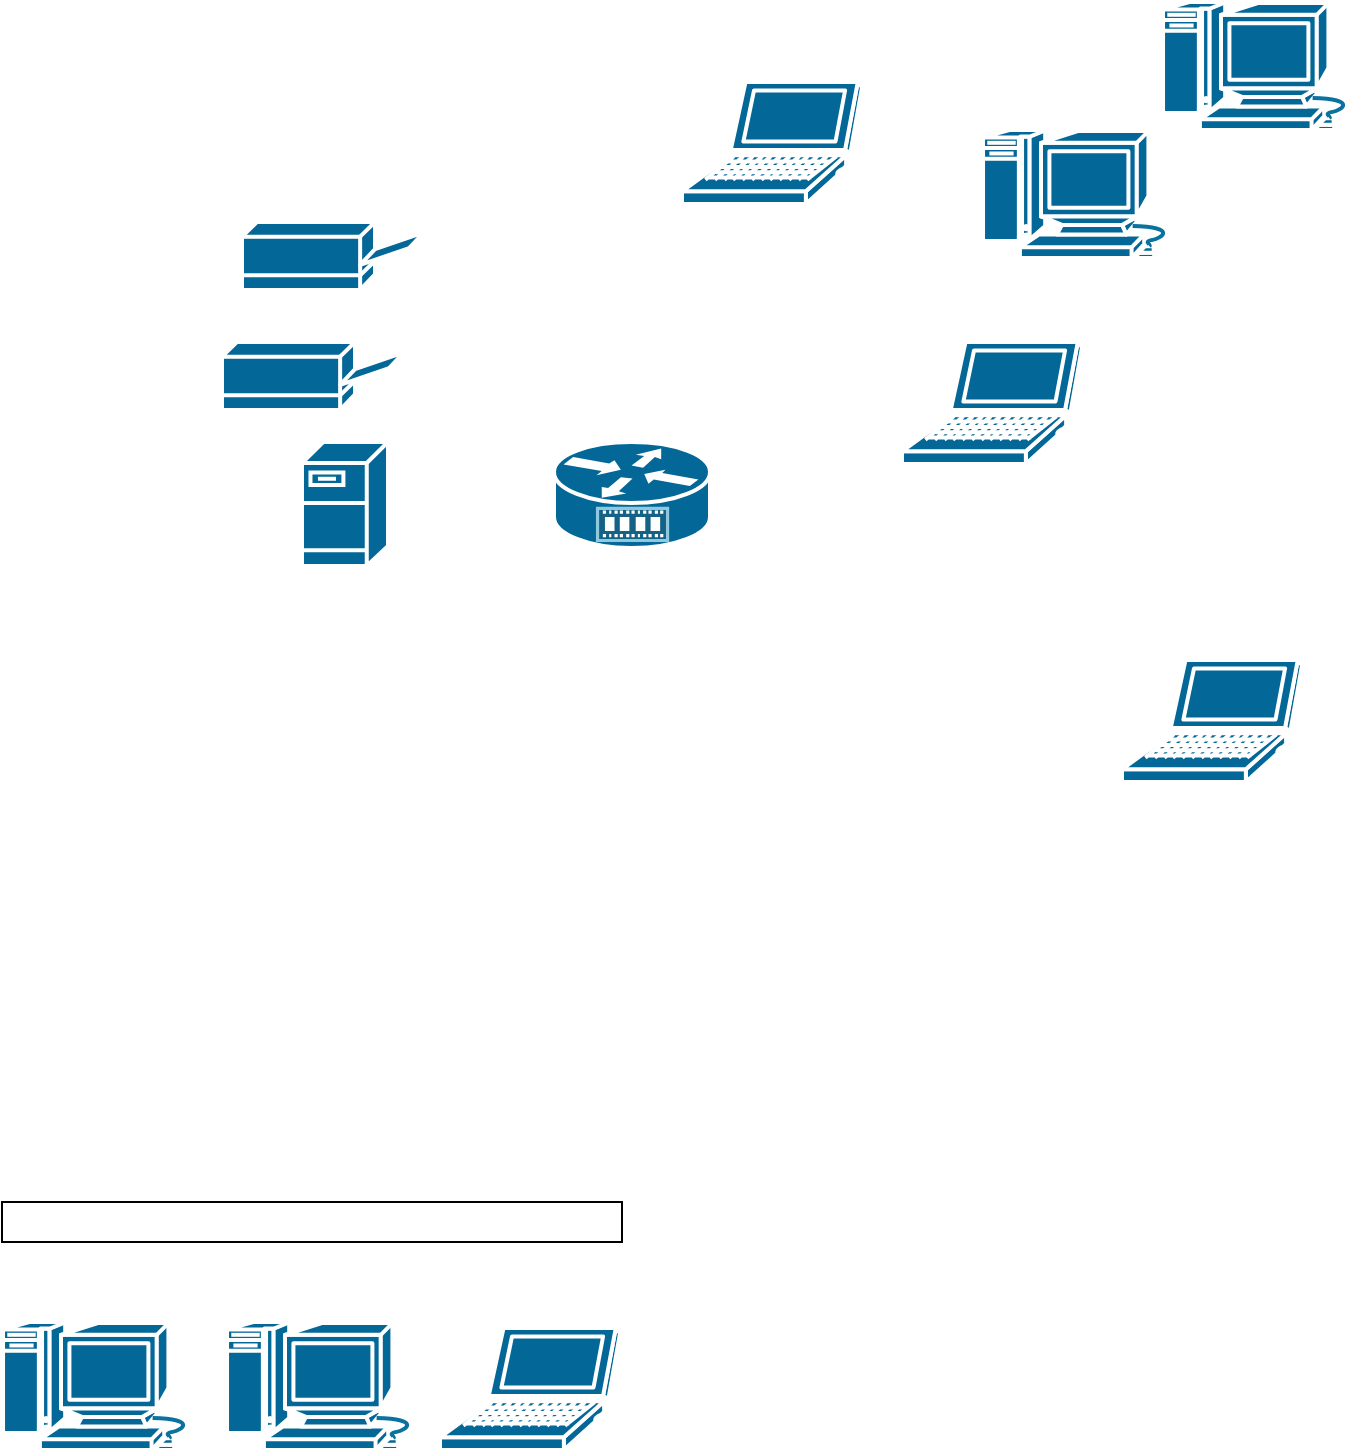 <mxfile version="26.0.10">
  <diagram id="6a731a19-8d31-9384-78a2-239565b7b9f0" name="Page-1">
    <mxGraphModel dx="1250" dy="584" grid="1" gridSize="10" guides="1" tooltips="1" connect="1" arrows="1" fold="1" page="1" pageScale="1" pageWidth="827" pageHeight="1169" background="none" math="0" shadow="0">
      <root>
        <mxCell id="0" />
        <mxCell id="1" parent="0" />
        <mxCell id="tBZkHJEns-lfYXvDhSzD-2258" value="" style="shape=mxgraph.cisco.computers_and_peripherals.macintosh;sketch=0;html=1;pointerEvents=1;dashed=0;fillColor=#036897;strokeColor=#ffffff;strokeWidth=2;verticalLabelPosition=bottom;verticalAlign=top;align=center;outlineConnect=0;" vertex="1" parent="1">
          <mxGeometry x="60" y="730" width="99" height="64" as="geometry" />
        </mxCell>
        <mxCell id="tBZkHJEns-lfYXvDhSzD-2259" value="" style="shape=mxgraph.cisco.computers_and_peripherals.macintosh;sketch=0;html=1;pointerEvents=1;dashed=0;fillColor=#036897;strokeColor=#ffffff;strokeWidth=2;verticalLabelPosition=bottom;verticalAlign=top;align=center;outlineConnect=0;" vertex="1" parent="1">
          <mxGeometry x="640" y="70" width="99" height="64" as="geometry" />
        </mxCell>
        <mxCell id="tBZkHJEns-lfYXvDhSzD-2260" value="" style="shape=mxgraph.cisco.computers_and_peripherals.macintosh;sketch=0;html=1;pointerEvents=1;dashed=0;fillColor=#036897;strokeColor=#ffffff;strokeWidth=2;verticalLabelPosition=bottom;verticalAlign=top;align=center;outlineConnect=0;" vertex="1" parent="1">
          <mxGeometry x="172" y="730" width="99" height="64" as="geometry" />
        </mxCell>
        <mxCell id="tBZkHJEns-lfYXvDhSzD-2261" value="" style="shape=mxgraph.cisco.computers_and_peripherals.macintosh;sketch=0;html=1;pointerEvents=1;dashed=0;fillColor=#036897;strokeColor=#ffffff;strokeWidth=2;verticalLabelPosition=bottom;verticalAlign=top;align=center;outlineConnect=0;" vertex="1" parent="1">
          <mxGeometry x="550" y="134" width="99" height="64" as="geometry" />
        </mxCell>
        <mxCell id="tBZkHJEns-lfYXvDhSzD-2262" value="" style="shape=mxgraph.cisco.computers_and_peripherals.laptop;sketch=0;html=1;pointerEvents=1;dashed=0;fillColor=#036897;strokeColor=#ffffff;strokeWidth=2;verticalLabelPosition=bottom;verticalAlign=top;align=center;outlineConnect=0;" vertex="1" parent="1">
          <mxGeometry x="279" y="733" width="90" height="61" as="geometry" />
        </mxCell>
        <mxCell id="tBZkHJEns-lfYXvDhSzD-2263" value="" style="shape=mxgraph.cisco.computers_and_peripherals.laptop;sketch=0;html=1;pointerEvents=1;dashed=0;fillColor=#036897;strokeColor=#ffffff;strokeWidth=2;verticalLabelPosition=bottom;verticalAlign=top;align=center;outlineConnect=0;" vertex="1" parent="1">
          <mxGeometry x="400" y="110" width="90" height="61" as="geometry" />
        </mxCell>
        <mxCell id="tBZkHJEns-lfYXvDhSzD-2264" value="" style="shape=mxgraph.cisco.computers_and_peripherals.laptop;sketch=0;html=1;pointerEvents=1;dashed=0;fillColor=#036897;strokeColor=#ffffff;strokeWidth=2;verticalLabelPosition=bottom;verticalAlign=top;align=center;outlineConnect=0;" vertex="1" parent="1">
          <mxGeometry x="620" y="399" width="90" height="61" as="geometry" />
        </mxCell>
        <mxCell id="tBZkHJEns-lfYXvDhSzD-2265" value="" style="shape=mxgraph.cisco.computers_and_peripherals.laptop;sketch=0;html=1;pointerEvents=1;dashed=0;fillColor=#036897;strokeColor=#ffffff;strokeWidth=2;verticalLabelPosition=bottom;verticalAlign=top;align=center;outlineConnect=0;" vertex="1" parent="1">
          <mxGeometry x="510" y="240" width="90" height="61" as="geometry" />
        </mxCell>
        <mxCell id="tBZkHJEns-lfYXvDhSzD-2266" value="" style="shape=mxgraph.cisco.computers_and_peripherals.printer;sketch=0;html=1;pointerEvents=1;dashed=0;fillColor=#036897;strokeColor=#ffffff;strokeWidth=2;verticalLabelPosition=bottom;verticalAlign=top;align=center;outlineConnect=0;" vertex="1" parent="1">
          <mxGeometry x="180" y="180" width="91" height="34" as="geometry" />
        </mxCell>
        <mxCell id="tBZkHJEns-lfYXvDhSzD-2267" value="" style="shape=mxgraph.cisco.computers_and_peripherals.printer;sketch=0;html=1;pointerEvents=1;dashed=0;fillColor=#036897;strokeColor=#ffffff;strokeWidth=2;verticalLabelPosition=bottom;verticalAlign=top;align=center;outlineConnect=0;" vertex="1" parent="1">
          <mxGeometry x="170" y="240" width="91" height="34" as="geometry" />
        </mxCell>
        <mxCell id="tBZkHJEns-lfYXvDhSzD-2268" value="" style="shape=mxgraph.cisco.servers.fileserver;sketch=0;html=1;pointerEvents=1;dashed=0;fillColor=#036897;strokeColor=#ffffff;strokeWidth=2;verticalLabelPosition=bottom;verticalAlign=top;align=center;outlineConnect=0;" vertex="1" parent="1">
          <mxGeometry x="210" y="290" width="43" height="62" as="geometry" />
        </mxCell>
        <mxCell id="tBZkHJEns-lfYXvDhSzD-2269" value="" style="shape=mxgraph.cisco.routers.service_router;sketch=0;html=1;pointerEvents=1;dashed=0;fillColor=#036897;strokeColor=#ffffff;strokeWidth=2;verticalLabelPosition=bottom;verticalAlign=top;align=center;outlineConnect=0;" vertex="1" parent="1">
          <mxGeometry x="336" y="290" width="78" height="53" as="geometry" />
        </mxCell>
        <mxCell id="tBZkHJEns-lfYXvDhSzD-2270" value="" style="rounded=0;whiteSpace=wrap;html=1;" vertex="1" parent="1">
          <mxGeometry x="60" y="670" width="310" height="20" as="geometry" />
        </mxCell>
      </root>
    </mxGraphModel>
  </diagram>
</mxfile>
